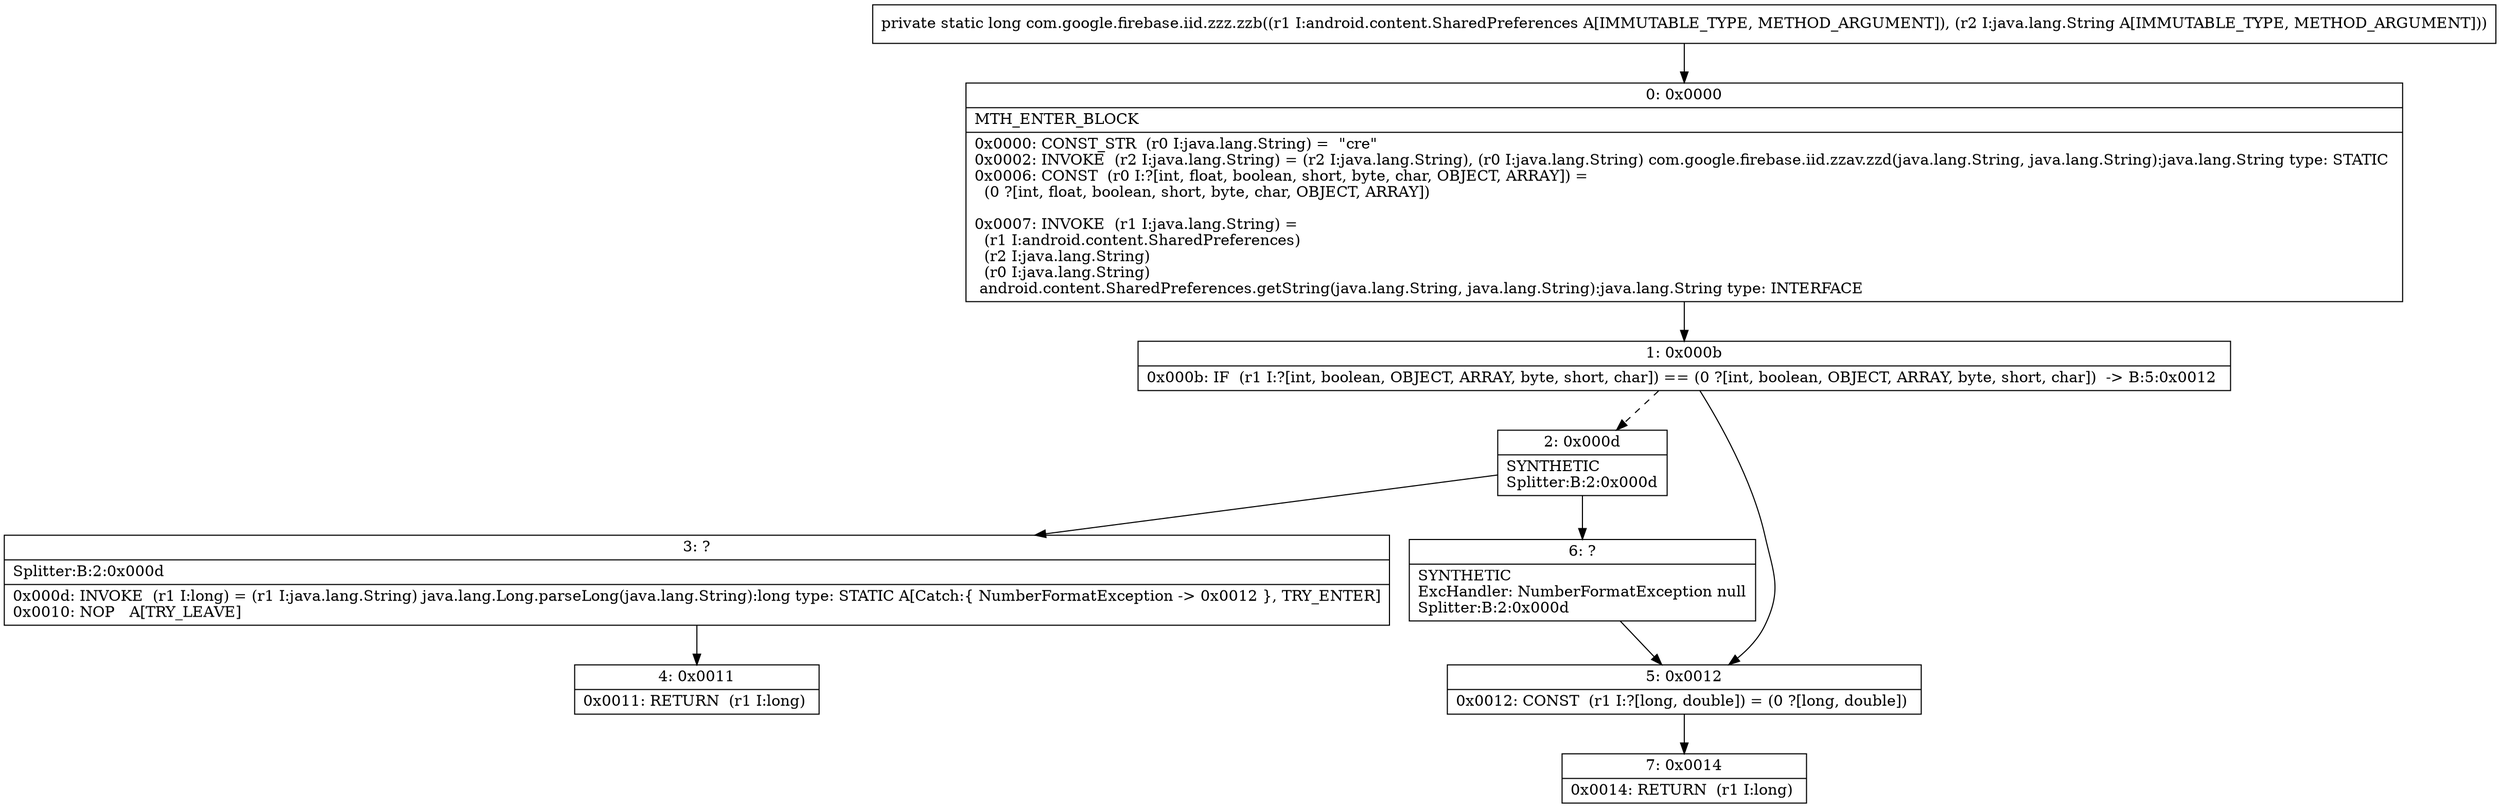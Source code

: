 digraph "CFG forcom.google.firebase.iid.zzz.zzb(Landroid\/content\/SharedPreferences;Ljava\/lang\/String;)J" {
Node_0 [shape=record,label="{0\:\ 0x0000|MTH_ENTER_BLOCK\l|0x0000: CONST_STR  (r0 I:java.lang.String) =  \"cre\" \l0x0002: INVOKE  (r2 I:java.lang.String) = (r2 I:java.lang.String), (r0 I:java.lang.String) com.google.firebase.iid.zzav.zzd(java.lang.String, java.lang.String):java.lang.String type: STATIC \l0x0006: CONST  (r0 I:?[int, float, boolean, short, byte, char, OBJECT, ARRAY]) = \l  (0 ?[int, float, boolean, short, byte, char, OBJECT, ARRAY])\l \l0x0007: INVOKE  (r1 I:java.lang.String) = \l  (r1 I:android.content.SharedPreferences)\l  (r2 I:java.lang.String)\l  (r0 I:java.lang.String)\l android.content.SharedPreferences.getString(java.lang.String, java.lang.String):java.lang.String type: INTERFACE \l}"];
Node_1 [shape=record,label="{1\:\ 0x000b|0x000b: IF  (r1 I:?[int, boolean, OBJECT, ARRAY, byte, short, char]) == (0 ?[int, boolean, OBJECT, ARRAY, byte, short, char])  \-\> B:5:0x0012 \l}"];
Node_2 [shape=record,label="{2\:\ 0x000d|SYNTHETIC\lSplitter:B:2:0x000d\l}"];
Node_3 [shape=record,label="{3\:\ ?|Splitter:B:2:0x000d\l|0x000d: INVOKE  (r1 I:long) = (r1 I:java.lang.String) java.lang.Long.parseLong(java.lang.String):long type: STATIC A[Catch:\{ NumberFormatException \-\> 0x0012 \}, TRY_ENTER]\l0x0010: NOP   A[TRY_LEAVE]\l}"];
Node_4 [shape=record,label="{4\:\ 0x0011|0x0011: RETURN  (r1 I:long) \l}"];
Node_5 [shape=record,label="{5\:\ 0x0012|0x0012: CONST  (r1 I:?[long, double]) = (0 ?[long, double]) \l}"];
Node_6 [shape=record,label="{6\:\ ?|SYNTHETIC\lExcHandler: NumberFormatException null\lSplitter:B:2:0x000d\l}"];
Node_7 [shape=record,label="{7\:\ 0x0014|0x0014: RETURN  (r1 I:long) \l}"];
MethodNode[shape=record,label="{private static long com.google.firebase.iid.zzz.zzb((r1 I:android.content.SharedPreferences A[IMMUTABLE_TYPE, METHOD_ARGUMENT]), (r2 I:java.lang.String A[IMMUTABLE_TYPE, METHOD_ARGUMENT])) }"];
MethodNode -> Node_0;
Node_0 -> Node_1;
Node_1 -> Node_2[style=dashed];
Node_1 -> Node_5;
Node_2 -> Node_3;
Node_2 -> Node_6;
Node_3 -> Node_4;
Node_5 -> Node_7;
Node_6 -> Node_5;
}

